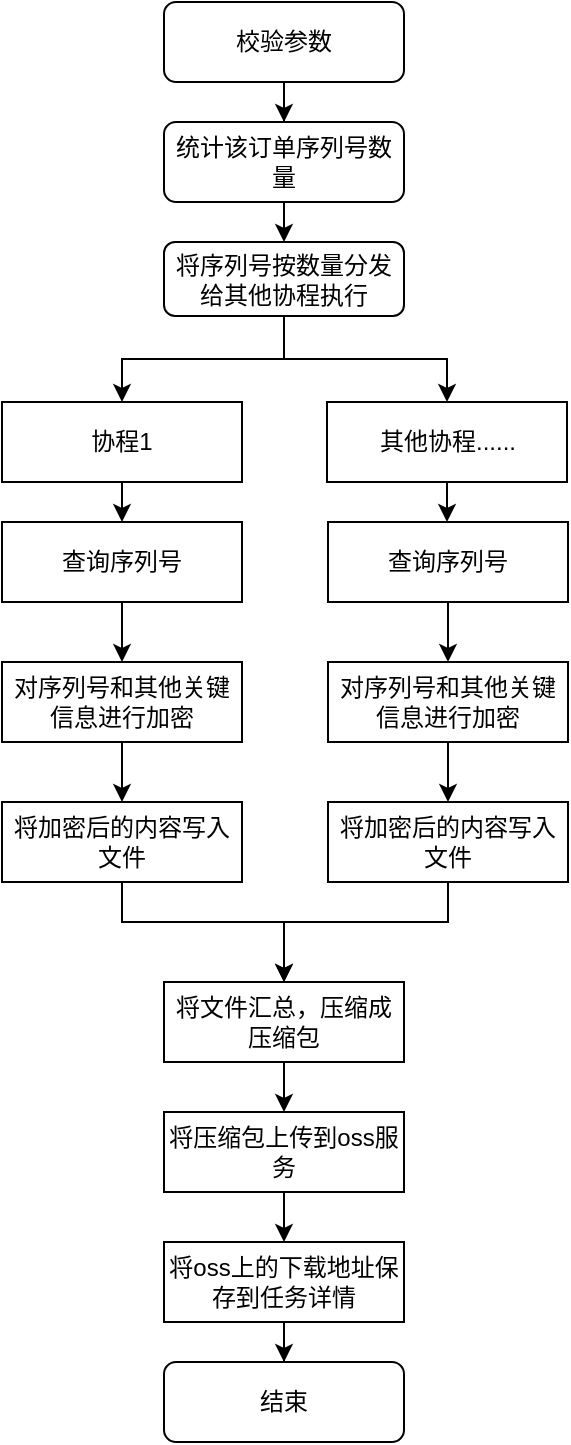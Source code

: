 <mxfile version="14.6.0" type="github">
  <diagram id="C5RBs43oDa-KdzZeNtuy" name="Page-1">
    <mxGraphModel dx="1422" dy="721" grid="1" gridSize="10" guides="1" tooltips="1" connect="1" arrows="1" fold="1" page="1" pageScale="1" pageWidth="827" pageHeight="1169" math="0" shadow="0">
      <root>
        <mxCell id="WIyWlLk6GJQsqaUBKTNV-0" />
        <mxCell id="WIyWlLk6GJQsqaUBKTNV-1" parent="WIyWlLk6GJQsqaUBKTNV-0" />
        <mxCell id="SdUIgxUM4wOrYbFvS6sf-12" value="" style="edgeStyle=orthogonalEdgeStyle;rounded=0;orthogonalLoop=1;jettySize=auto;html=1;" edge="1" parent="WIyWlLk6GJQsqaUBKTNV-1" source="WIyWlLk6GJQsqaUBKTNV-3" target="SdUIgxUM4wOrYbFvS6sf-0">
          <mxGeometry relative="1" as="geometry" />
        </mxCell>
        <mxCell id="WIyWlLk6GJQsqaUBKTNV-3" value="校验参数" style="rounded=1;whiteSpace=wrap;html=1;fontSize=12;glass=0;strokeWidth=1;shadow=0;" parent="WIyWlLk6GJQsqaUBKTNV-1" vertex="1">
          <mxGeometry x="160" y="80" width="120" height="40" as="geometry" />
        </mxCell>
        <mxCell id="WIyWlLk6GJQsqaUBKTNV-11" value="结束" style="rounded=1;whiteSpace=wrap;html=1;fontSize=12;glass=0;strokeWidth=1;shadow=0;" parent="WIyWlLk6GJQsqaUBKTNV-1" vertex="1">
          <mxGeometry x="160" y="760" width="120" height="40" as="geometry" />
        </mxCell>
        <mxCell id="SdUIgxUM4wOrYbFvS6sf-2" style="edgeStyle=orthogonalEdgeStyle;rounded=0;orthogonalLoop=1;jettySize=auto;html=1;exitX=0.5;exitY=1;exitDx=0;exitDy=0;entryX=0.5;entryY=0;entryDx=0;entryDy=0;" edge="1" parent="WIyWlLk6GJQsqaUBKTNV-1" source="SdUIgxUM4wOrYbFvS6sf-0" target="SdUIgxUM4wOrYbFvS6sf-1">
          <mxGeometry relative="1" as="geometry" />
        </mxCell>
        <mxCell id="SdUIgxUM4wOrYbFvS6sf-0" value="统计该订单序列号数量" style="rounded=1;whiteSpace=wrap;html=1;" vertex="1" parent="WIyWlLk6GJQsqaUBKTNV-1">
          <mxGeometry x="160" y="140" width="120" height="40" as="geometry" />
        </mxCell>
        <mxCell id="SdUIgxUM4wOrYbFvS6sf-45" style="edgeStyle=orthogonalEdgeStyle;rounded=0;orthogonalLoop=1;jettySize=auto;html=1;exitX=0.5;exitY=1;exitDx=0;exitDy=0;entryX=0.5;entryY=0;entryDx=0;entryDy=0;" edge="1" parent="WIyWlLk6GJQsqaUBKTNV-1" source="SdUIgxUM4wOrYbFvS6sf-1" target="SdUIgxUM4wOrYbFvS6sf-42">
          <mxGeometry relative="1" as="geometry" />
        </mxCell>
        <mxCell id="SdUIgxUM4wOrYbFvS6sf-48" style="edgeStyle=orthogonalEdgeStyle;rounded=0;orthogonalLoop=1;jettySize=auto;html=1;exitX=0.5;exitY=1;exitDx=0;exitDy=0;" edge="1" parent="WIyWlLk6GJQsqaUBKTNV-1" source="SdUIgxUM4wOrYbFvS6sf-1" target="SdUIgxUM4wOrYbFvS6sf-5">
          <mxGeometry relative="1" as="geometry" />
        </mxCell>
        <mxCell id="SdUIgxUM4wOrYbFvS6sf-1" value="将序列号按数量分发给其他协程执行" style="rounded=1;whiteSpace=wrap;html=1;" vertex="1" parent="WIyWlLk6GJQsqaUBKTNV-1">
          <mxGeometry x="160" y="200" width="120" height="37" as="geometry" />
        </mxCell>
        <mxCell id="SdUIgxUM4wOrYbFvS6sf-11" value="" style="edgeStyle=orthogonalEdgeStyle;rounded=0;orthogonalLoop=1;jettySize=auto;html=1;" edge="1" parent="WIyWlLk6GJQsqaUBKTNV-1" source="SdUIgxUM4wOrYbFvS6sf-3" target="SdUIgxUM4wOrYbFvS6sf-10">
          <mxGeometry relative="1" as="geometry" />
        </mxCell>
        <mxCell id="SdUIgxUM4wOrYbFvS6sf-3" value="查询序列号" style="rounded=0;whiteSpace=wrap;html=1;" vertex="1" parent="WIyWlLk6GJQsqaUBKTNV-1">
          <mxGeometry x="79" y="340" width="120" height="40" as="geometry" />
        </mxCell>
        <mxCell id="SdUIgxUM4wOrYbFvS6sf-49" style="edgeStyle=orthogonalEdgeStyle;rounded=0;orthogonalLoop=1;jettySize=auto;html=1;exitX=0.5;exitY=1;exitDx=0;exitDy=0;" edge="1" parent="WIyWlLk6GJQsqaUBKTNV-1" source="SdUIgxUM4wOrYbFvS6sf-5" target="SdUIgxUM4wOrYbFvS6sf-31">
          <mxGeometry relative="1" as="geometry" />
        </mxCell>
        <mxCell id="SdUIgxUM4wOrYbFvS6sf-5" value="其他协程......" style="rounded=0;whiteSpace=wrap;html=1;" vertex="1" parent="WIyWlLk6GJQsqaUBKTNV-1">
          <mxGeometry x="241.5" y="280" width="120" height="40" as="geometry" />
        </mxCell>
        <mxCell id="SdUIgxUM4wOrYbFvS6sf-14" value="" style="edgeStyle=orthogonalEdgeStyle;rounded=0;orthogonalLoop=1;jettySize=auto;html=1;" edge="1" parent="WIyWlLk6GJQsqaUBKTNV-1" source="SdUIgxUM4wOrYbFvS6sf-10" target="SdUIgxUM4wOrYbFvS6sf-13">
          <mxGeometry relative="1" as="geometry" />
        </mxCell>
        <mxCell id="SdUIgxUM4wOrYbFvS6sf-10" value="对序列号和其他关键信息进行加密" style="rounded=0;whiteSpace=wrap;html=1;" vertex="1" parent="WIyWlLk6GJQsqaUBKTNV-1">
          <mxGeometry x="79" y="410" width="120" height="40" as="geometry" />
        </mxCell>
        <mxCell id="SdUIgxUM4wOrYbFvS6sf-17" style="edgeStyle=orthogonalEdgeStyle;rounded=0;orthogonalLoop=1;jettySize=auto;html=1;entryX=0.5;entryY=0;entryDx=0;entryDy=0;exitX=0.5;exitY=1;exitDx=0;exitDy=0;" edge="1" parent="WIyWlLk6GJQsqaUBKTNV-1" source="SdUIgxUM4wOrYbFvS6sf-13" target="SdUIgxUM4wOrYbFvS6sf-15">
          <mxGeometry relative="1" as="geometry">
            <Array as="points">
              <mxPoint x="139" y="540" />
              <mxPoint x="220" y="540" />
            </Array>
          </mxGeometry>
        </mxCell>
        <mxCell id="SdUIgxUM4wOrYbFvS6sf-13" value="将加密后的内容写入文件" style="rounded=0;whiteSpace=wrap;html=1;" vertex="1" parent="WIyWlLk6GJQsqaUBKTNV-1">
          <mxGeometry x="79" y="480" width="120" height="40" as="geometry" />
        </mxCell>
        <mxCell id="SdUIgxUM4wOrYbFvS6sf-25" value="" style="edgeStyle=orthogonalEdgeStyle;rounded=0;orthogonalLoop=1;jettySize=auto;html=1;" edge="1" parent="WIyWlLk6GJQsqaUBKTNV-1" source="SdUIgxUM4wOrYbFvS6sf-15" target="SdUIgxUM4wOrYbFvS6sf-24">
          <mxGeometry relative="1" as="geometry" />
        </mxCell>
        <mxCell id="SdUIgxUM4wOrYbFvS6sf-15" value="将文件汇总，压缩成压缩包" style="rounded=0;whiteSpace=wrap;html=1;" vertex="1" parent="WIyWlLk6GJQsqaUBKTNV-1">
          <mxGeometry x="160" y="570" width="120" height="40" as="geometry" />
        </mxCell>
        <mxCell id="SdUIgxUM4wOrYbFvS6sf-27" value="" style="edgeStyle=orthogonalEdgeStyle;rounded=0;orthogonalLoop=1;jettySize=auto;html=1;" edge="1" parent="WIyWlLk6GJQsqaUBKTNV-1" source="SdUIgxUM4wOrYbFvS6sf-24" target="SdUIgxUM4wOrYbFvS6sf-26">
          <mxGeometry relative="1" as="geometry" />
        </mxCell>
        <mxCell id="SdUIgxUM4wOrYbFvS6sf-24" value="将压缩包上传到oss服务" style="rounded=0;whiteSpace=wrap;html=1;" vertex="1" parent="WIyWlLk6GJQsqaUBKTNV-1">
          <mxGeometry x="160" y="635" width="120" height="40" as="geometry" />
        </mxCell>
        <mxCell id="SdUIgxUM4wOrYbFvS6sf-28" value="" style="edgeStyle=orthogonalEdgeStyle;rounded=0;orthogonalLoop=1;jettySize=auto;html=1;" edge="1" parent="WIyWlLk6GJQsqaUBKTNV-1" source="SdUIgxUM4wOrYbFvS6sf-26" target="WIyWlLk6GJQsqaUBKTNV-11">
          <mxGeometry relative="1" as="geometry" />
        </mxCell>
        <mxCell id="SdUIgxUM4wOrYbFvS6sf-26" value="将oss上的下载地址保存到任务详情" style="rounded=0;whiteSpace=wrap;html=1;" vertex="1" parent="WIyWlLk6GJQsqaUBKTNV-1">
          <mxGeometry x="160" y="700" width="120" height="40" as="geometry" />
        </mxCell>
        <mxCell id="SdUIgxUM4wOrYbFvS6sf-50" style="edgeStyle=orthogonalEdgeStyle;rounded=0;orthogonalLoop=1;jettySize=auto;html=1;exitX=0.5;exitY=1;exitDx=0;exitDy=0;" edge="1" parent="WIyWlLk6GJQsqaUBKTNV-1" source="SdUIgxUM4wOrYbFvS6sf-31" target="SdUIgxUM4wOrYbFvS6sf-32">
          <mxGeometry relative="1" as="geometry" />
        </mxCell>
        <mxCell id="SdUIgxUM4wOrYbFvS6sf-31" value="查询序列号" style="rounded=0;whiteSpace=wrap;html=1;" vertex="1" parent="WIyWlLk6GJQsqaUBKTNV-1">
          <mxGeometry x="242" y="340" width="120" height="40" as="geometry" />
        </mxCell>
        <mxCell id="SdUIgxUM4wOrYbFvS6sf-51" style="edgeStyle=orthogonalEdgeStyle;rounded=0;orthogonalLoop=1;jettySize=auto;html=1;exitX=0.5;exitY=1;exitDx=0;exitDy=0;" edge="1" parent="WIyWlLk6GJQsqaUBKTNV-1" source="SdUIgxUM4wOrYbFvS6sf-32" target="SdUIgxUM4wOrYbFvS6sf-33">
          <mxGeometry relative="1" as="geometry" />
        </mxCell>
        <mxCell id="SdUIgxUM4wOrYbFvS6sf-32" value="对序列号和其他关键信息进行加密" style="rounded=0;whiteSpace=wrap;html=1;" vertex="1" parent="WIyWlLk6GJQsqaUBKTNV-1">
          <mxGeometry x="242" y="410" width="120" height="40" as="geometry" />
        </mxCell>
        <mxCell id="SdUIgxUM4wOrYbFvS6sf-52" style="edgeStyle=orthogonalEdgeStyle;rounded=0;orthogonalLoop=1;jettySize=auto;html=1;exitX=0.5;exitY=1;exitDx=0;exitDy=0;entryX=0.5;entryY=0;entryDx=0;entryDy=0;" edge="1" parent="WIyWlLk6GJQsqaUBKTNV-1" source="SdUIgxUM4wOrYbFvS6sf-33" target="SdUIgxUM4wOrYbFvS6sf-15">
          <mxGeometry relative="1" as="geometry">
            <Array as="points">
              <mxPoint x="302" y="540" />
              <mxPoint x="220" y="540" />
            </Array>
          </mxGeometry>
        </mxCell>
        <mxCell id="SdUIgxUM4wOrYbFvS6sf-33" value="将加密后的内容写入文件" style="rounded=0;whiteSpace=wrap;html=1;" vertex="1" parent="WIyWlLk6GJQsqaUBKTNV-1">
          <mxGeometry x="242" y="480" width="120" height="40" as="geometry" />
        </mxCell>
        <mxCell id="SdUIgxUM4wOrYbFvS6sf-43" style="edgeStyle=orthogonalEdgeStyle;rounded=0;orthogonalLoop=1;jettySize=auto;html=1;exitX=0.5;exitY=1;exitDx=0;exitDy=0;entryX=0.5;entryY=0;entryDx=0;entryDy=0;" edge="1" parent="WIyWlLk6GJQsqaUBKTNV-1" source="SdUIgxUM4wOrYbFvS6sf-42" target="SdUIgxUM4wOrYbFvS6sf-3">
          <mxGeometry relative="1" as="geometry" />
        </mxCell>
        <mxCell id="SdUIgxUM4wOrYbFvS6sf-42" value="协程1" style="rounded=0;whiteSpace=wrap;html=1;" vertex="1" parent="WIyWlLk6GJQsqaUBKTNV-1">
          <mxGeometry x="79" y="280" width="120" height="40" as="geometry" />
        </mxCell>
      </root>
    </mxGraphModel>
  </diagram>
</mxfile>

